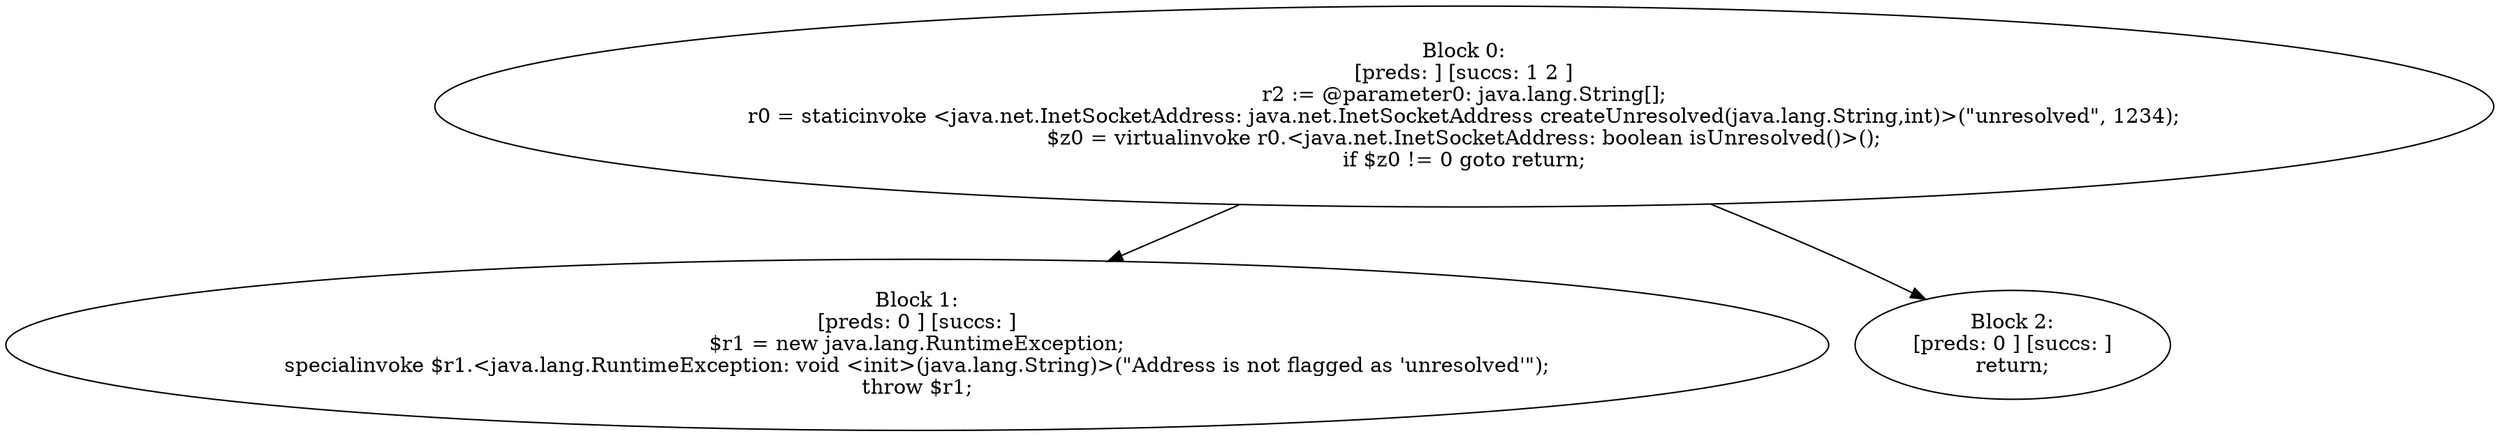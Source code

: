 digraph "unitGraph" {
    "Block 0:
[preds: ] [succs: 1 2 ]
r2 := @parameter0: java.lang.String[];
r0 = staticinvoke <java.net.InetSocketAddress: java.net.InetSocketAddress createUnresolved(java.lang.String,int)>(\"unresolved\", 1234);
$z0 = virtualinvoke r0.<java.net.InetSocketAddress: boolean isUnresolved()>();
if $z0 != 0 goto return;
"
    "Block 1:
[preds: 0 ] [succs: ]
$r1 = new java.lang.RuntimeException;
specialinvoke $r1.<java.lang.RuntimeException: void <init>(java.lang.String)>(\"Address is not flagged as \'unresolved\'\");
throw $r1;
"
    "Block 2:
[preds: 0 ] [succs: ]
return;
"
    "Block 0:
[preds: ] [succs: 1 2 ]
r2 := @parameter0: java.lang.String[];
r0 = staticinvoke <java.net.InetSocketAddress: java.net.InetSocketAddress createUnresolved(java.lang.String,int)>(\"unresolved\", 1234);
$z0 = virtualinvoke r0.<java.net.InetSocketAddress: boolean isUnresolved()>();
if $z0 != 0 goto return;
"->"Block 1:
[preds: 0 ] [succs: ]
$r1 = new java.lang.RuntimeException;
specialinvoke $r1.<java.lang.RuntimeException: void <init>(java.lang.String)>(\"Address is not flagged as \'unresolved\'\");
throw $r1;
";
    "Block 0:
[preds: ] [succs: 1 2 ]
r2 := @parameter0: java.lang.String[];
r0 = staticinvoke <java.net.InetSocketAddress: java.net.InetSocketAddress createUnresolved(java.lang.String,int)>(\"unresolved\", 1234);
$z0 = virtualinvoke r0.<java.net.InetSocketAddress: boolean isUnresolved()>();
if $z0 != 0 goto return;
"->"Block 2:
[preds: 0 ] [succs: ]
return;
";
}
